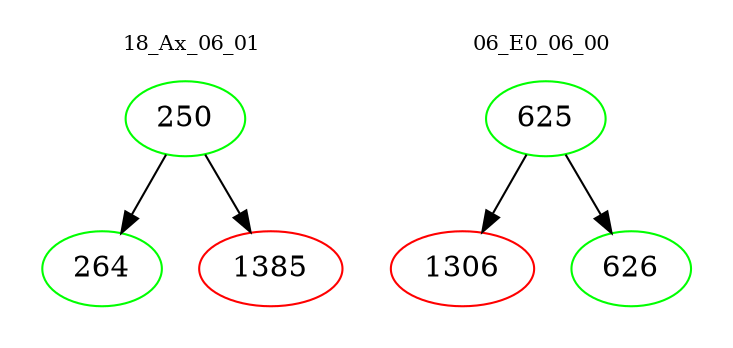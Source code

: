 digraph{
subgraph cluster_0 {
color = white
label = "18_Ax_06_01";
fontsize=10;
T0_250 [label="250", color="green"]
T0_250 -> T0_264 [color="black"]
T0_264 [label="264", color="green"]
T0_250 -> T0_1385 [color="black"]
T0_1385 [label="1385", color="red"]
}
subgraph cluster_1 {
color = white
label = "06_E0_06_00";
fontsize=10;
T1_625 [label="625", color="green"]
T1_625 -> T1_1306 [color="black"]
T1_1306 [label="1306", color="red"]
T1_625 -> T1_626 [color="black"]
T1_626 [label="626", color="green"]
}
}
